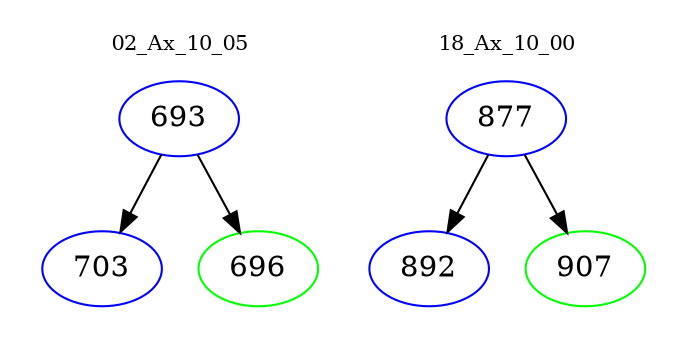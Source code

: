 digraph{
subgraph cluster_0 {
color = white
label = "02_Ax_10_05";
fontsize=10;
T0_693 [label="693", color="blue"]
T0_693 -> T0_703 [color="black"]
T0_703 [label="703", color="blue"]
T0_693 -> T0_696 [color="black"]
T0_696 [label="696", color="green"]
}
subgraph cluster_1 {
color = white
label = "18_Ax_10_00";
fontsize=10;
T1_877 [label="877", color="blue"]
T1_877 -> T1_892 [color="black"]
T1_892 [label="892", color="blue"]
T1_877 -> T1_907 [color="black"]
T1_907 [label="907", color="green"]
}
}
